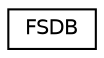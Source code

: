 digraph "Graphical Class Hierarchy"
{
  edge [fontname="Helvetica",fontsize="10",labelfontname="Helvetica",labelfontsize="10"];
  node [fontname="Helvetica",fontsize="10",shape=record];
  rankdir="LR";
  Node1 [label="FSDB",height=0.2,width=0.4,color="black", fillcolor="white", style="filled",URL="$class_f_s_d_b.html"];
}

